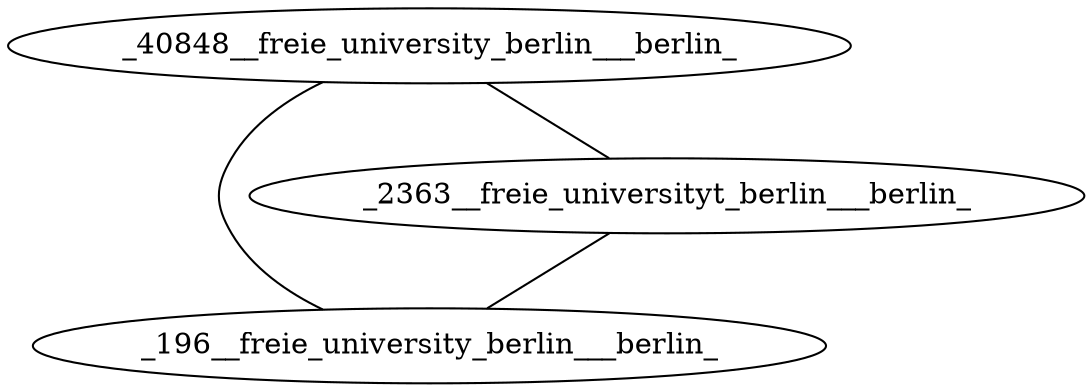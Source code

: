 graph {
_40848__freie_university_berlin___berlin_ -- _196__freie_university_berlin___berlin_
_2363__freie_universityt_berlin___berlin_ -- _196__freie_university_berlin___berlin_
_40848__freie_university_berlin___berlin_ -- _2363__freie_universityt_berlin___berlin_
}